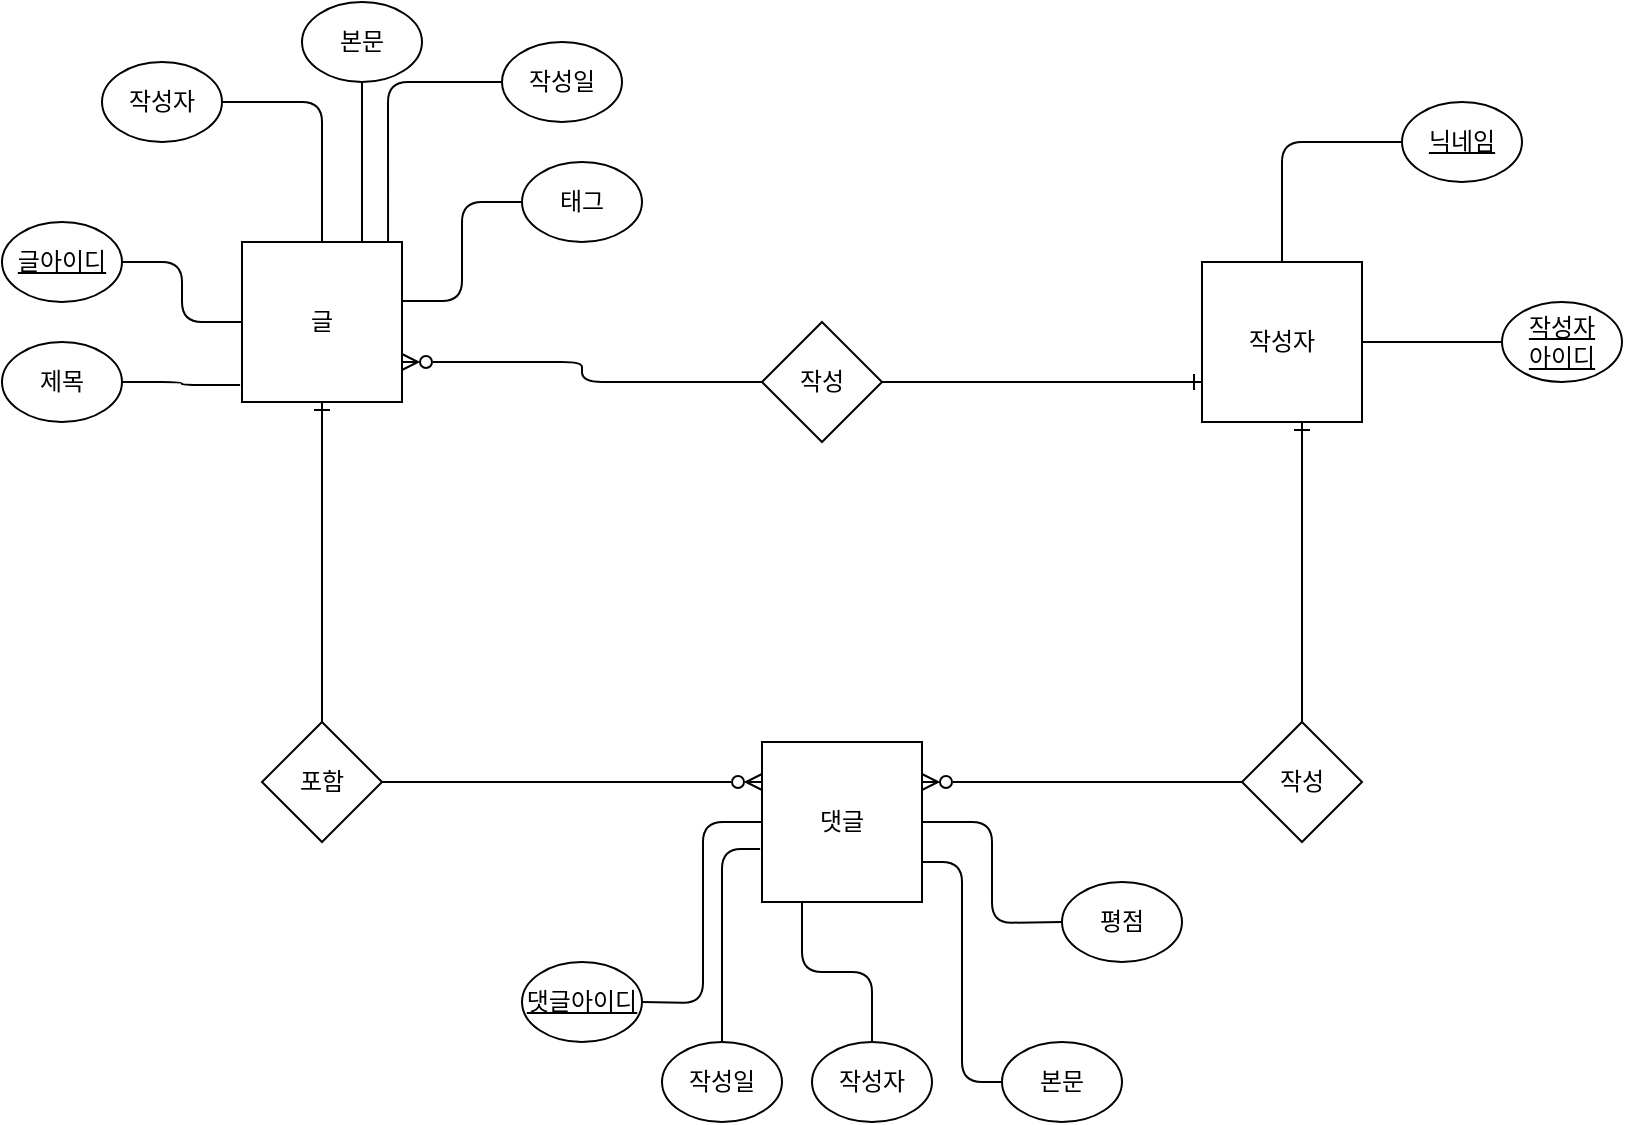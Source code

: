 <mxfile version="20.2.3" type="github">
  <diagram id="R2lEEEUBdFMjLlhIrx00" name="Page-1">
    <mxGraphModel dx="946" dy="614" grid="1" gridSize="10" guides="1" tooltips="1" connect="1" arrows="1" fold="1" page="1" pageScale="1" pageWidth="850" pageHeight="1100" math="0" shadow="0" extFonts="Permanent Marker^https://fonts.googleapis.com/css?family=Permanent+Marker">
      <root>
        <mxCell id="0" />
        <mxCell id="1" parent="0" />
        <mxCell id="WKD1OyBgU3QbN6_qKVtO-1" value="글" style="rounded=0;whiteSpace=wrap;html=1;" vertex="1" parent="1">
          <mxGeometry x="180" y="130" width="80" height="80" as="geometry" />
        </mxCell>
        <mxCell id="WKD1OyBgU3QbN6_qKVtO-5" value="댓글" style="rounded=0;whiteSpace=wrap;html=1;" vertex="1" parent="1">
          <mxGeometry x="440" y="380" width="80" height="80" as="geometry" />
        </mxCell>
        <mxCell id="WKD1OyBgU3QbN6_qKVtO-6" value="작성자" style="rounded=0;whiteSpace=wrap;html=1;" vertex="1" parent="1">
          <mxGeometry x="660" y="140" width="80" height="80" as="geometry" />
        </mxCell>
        <mxCell id="WKD1OyBgU3QbN6_qKVtO-10" style="edgeStyle=orthogonalEdgeStyle;rounded=1;orthogonalLoop=1;jettySize=auto;html=1;entryX=0;entryY=0.5;entryDx=0;entryDy=0;endArrow=none;endFill=0;" edge="1" parent="1" source="WKD1OyBgU3QbN6_qKVtO-8" target="WKD1OyBgU3QbN6_qKVtO-1">
          <mxGeometry relative="1" as="geometry" />
        </mxCell>
        <mxCell id="WKD1OyBgU3QbN6_qKVtO-8" value="&lt;u&gt;글아이디&lt;/u&gt;" style="ellipse;whiteSpace=wrap;html=1;" vertex="1" parent="1">
          <mxGeometry x="60" y="120" width="60" height="40" as="geometry" />
        </mxCell>
        <mxCell id="WKD1OyBgU3QbN6_qKVtO-14" style="edgeStyle=orthogonalEdgeStyle;rounded=1;orthogonalLoop=1;jettySize=auto;html=1;entryX=0;entryY=0.5;entryDx=0;entryDy=0;endArrow=none;endFill=0;" edge="1" parent="1" target="WKD1OyBgU3QbN6_qKVtO-5">
          <mxGeometry relative="1" as="geometry">
            <mxPoint x="380" y="510" as="sourcePoint" />
          </mxGeometry>
        </mxCell>
        <mxCell id="WKD1OyBgU3QbN6_qKVtO-13" value="&lt;u&gt;댓글아이디&lt;/u&gt;" style="ellipse;whiteSpace=wrap;html=1;" vertex="1" parent="1">
          <mxGeometry x="320" y="490" width="60" height="40" as="geometry" />
        </mxCell>
        <mxCell id="WKD1OyBgU3QbN6_qKVtO-51" style="edgeStyle=orthogonalEdgeStyle;rounded=1;orthogonalLoop=1;jettySize=auto;html=1;entryX=1;entryY=0.5;entryDx=0;entryDy=0;endArrow=none;endFill=0;" edge="1" parent="1" source="WKD1OyBgU3QbN6_qKVtO-15" target="WKD1OyBgU3QbN6_qKVtO-6">
          <mxGeometry relative="1" as="geometry" />
        </mxCell>
        <mxCell id="WKD1OyBgU3QbN6_qKVtO-15" value="&lt;u&gt;작성자&lt;br&gt;아이디&lt;/u&gt;" style="ellipse;whiteSpace=wrap;html=1;" vertex="1" parent="1">
          <mxGeometry x="810" y="160" width="60" height="40" as="geometry" />
        </mxCell>
        <mxCell id="WKD1OyBgU3QbN6_qKVtO-20" style="edgeStyle=orthogonalEdgeStyle;orthogonalLoop=1;jettySize=auto;html=1;rounded=1;endArrow=none;endFill=0;" edge="1" parent="1" source="WKD1OyBgU3QbN6_qKVtO-19" target="WKD1OyBgU3QbN6_qKVtO-1">
          <mxGeometry relative="1" as="geometry" />
        </mxCell>
        <mxCell id="WKD1OyBgU3QbN6_qKVtO-19" value="작성자" style="ellipse;whiteSpace=wrap;html=1;" vertex="1" parent="1">
          <mxGeometry x="110" y="40" width="60" height="40" as="geometry" />
        </mxCell>
        <mxCell id="WKD1OyBgU3QbN6_qKVtO-22" style="edgeStyle=orthogonalEdgeStyle;rounded=1;orthogonalLoop=1;jettySize=auto;html=1;entryX=0.25;entryY=1;entryDx=0;entryDy=0;endArrow=none;endFill=0;" edge="1" parent="1" source="WKD1OyBgU3QbN6_qKVtO-21" target="WKD1OyBgU3QbN6_qKVtO-5">
          <mxGeometry relative="1" as="geometry" />
        </mxCell>
        <mxCell id="WKD1OyBgU3QbN6_qKVtO-21" value="작성자" style="ellipse;whiteSpace=wrap;html=1;" vertex="1" parent="1">
          <mxGeometry x="465" y="530" width="60" height="40" as="geometry" />
        </mxCell>
        <mxCell id="WKD1OyBgU3QbN6_qKVtO-25" style="edgeStyle=orthogonalEdgeStyle;rounded=1;orthogonalLoop=1;jettySize=auto;html=1;entryX=1;entryY=0.369;entryDx=0;entryDy=0;entryPerimeter=0;endArrow=none;endFill=0;" edge="1" parent="1" source="WKD1OyBgU3QbN6_qKVtO-24" target="WKD1OyBgU3QbN6_qKVtO-1">
          <mxGeometry relative="1" as="geometry">
            <mxPoint x="290" y="160" as="targetPoint" />
          </mxGeometry>
        </mxCell>
        <mxCell id="WKD1OyBgU3QbN6_qKVtO-24" value="태그" style="ellipse;whiteSpace=wrap;html=1;" vertex="1" parent="1">
          <mxGeometry x="320" y="90" width="60" height="40" as="geometry" />
        </mxCell>
        <mxCell id="WKD1OyBgU3QbN6_qKVtO-27" style="edgeStyle=orthogonalEdgeStyle;rounded=1;orthogonalLoop=1;jettySize=auto;html=1;entryX=1;entryY=0.5;entryDx=0;entryDy=0;endArrow=none;endFill=0;" edge="1" parent="1" target="WKD1OyBgU3QbN6_qKVtO-5">
          <mxGeometry relative="1" as="geometry">
            <mxPoint x="590" y="470" as="sourcePoint" />
          </mxGeometry>
        </mxCell>
        <mxCell id="WKD1OyBgU3QbN6_qKVtO-26" value="평점" style="ellipse;whiteSpace=wrap;html=1;" vertex="1" parent="1">
          <mxGeometry x="590" y="450" width="60" height="40" as="geometry" />
        </mxCell>
        <mxCell id="WKD1OyBgU3QbN6_qKVtO-32" style="edgeStyle=orthogonalEdgeStyle;rounded=1;orthogonalLoop=1;jettySize=auto;html=1;entryX=0.75;entryY=0;entryDx=0;entryDy=0;endArrow=none;endFill=0;" edge="1" parent="1" source="WKD1OyBgU3QbN6_qKVtO-29" target="WKD1OyBgU3QbN6_qKVtO-1">
          <mxGeometry relative="1" as="geometry" />
        </mxCell>
        <mxCell id="WKD1OyBgU3QbN6_qKVtO-29" value="본문" style="ellipse;whiteSpace=wrap;html=1;" vertex="1" parent="1">
          <mxGeometry x="210" y="10" width="60" height="40" as="geometry" />
        </mxCell>
        <mxCell id="WKD1OyBgU3QbN6_qKVtO-31" style="edgeStyle=orthogonalEdgeStyle;rounded=1;orthogonalLoop=1;jettySize=auto;html=1;entryX=-0.012;entryY=0.894;entryDx=0;entryDy=0;entryPerimeter=0;endArrow=none;endFill=0;" edge="1" parent="1" source="WKD1OyBgU3QbN6_qKVtO-30" target="WKD1OyBgU3QbN6_qKVtO-1">
          <mxGeometry relative="1" as="geometry" />
        </mxCell>
        <mxCell id="WKD1OyBgU3QbN6_qKVtO-30" value="제목" style="ellipse;whiteSpace=wrap;html=1;" vertex="1" parent="1">
          <mxGeometry x="60" y="180" width="60" height="40" as="geometry" />
        </mxCell>
        <mxCell id="WKD1OyBgU3QbN6_qKVtO-36" style="edgeStyle=orthogonalEdgeStyle;rounded=1;orthogonalLoop=1;jettySize=auto;html=1;entryX=-0.012;entryY=0.669;entryDx=0;entryDy=0;entryPerimeter=0;endArrow=none;endFill=0;" edge="1" parent="1" source="WKD1OyBgU3QbN6_qKVtO-33" target="WKD1OyBgU3QbN6_qKVtO-5">
          <mxGeometry relative="1" as="geometry" />
        </mxCell>
        <mxCell id="WKD1OyBgU3QbN6_qKVtO-33" value="작성일" style="ellipse;whiteSpace=wrap;html=1;" vertex="1" parent="1">
          <mxGeometry x="390" y="530" width="60" height="40" as="geometry" />
        </mxCell>
        <mxCell id="WKD1OyBgU3QbN6_qKVtO-35" style="edgeStyle=orthogonalEdgeStyle;rounded=1;orthogonalLoop=1;jettySize=auto;html=1;entryX=1;entryY=0.75;entryDx=0;entryDy=0;endArrow=none;endFill=0;" edge="1" parent="1" source="WKD1OyBgU3QbN6_qKVtO-34" target="WKD1OyBgU3QbN6_qKVtO-5">
          <mxGeometry relative="1" as="geometry" />
        </mxCell>
        <mxCell id="WKD1OyBgU3QbN6_qKVtO-34" value="본문" style="ellipse;whiteSpace=wrap;html=1;" vertex="1" parent="1">
          <mxGeometry x="560" y="530" width="60" height="40" as="geometry" />
        </mxCell>
        <mxCell id="WKD1OyBgU3QbN6_qKVtO-38" style="edgeStyle=orthogonalEdgeStyle;rounded=1;orthogonalLoop=1;jettySize=auto;html=1;entryX=0.5;entryY=0;entryDx=0;entryDy=0;endArrow=none;endFill=0;" edge="1" parent="1" source="WKD1OyBgU3QbN6_qKVtO-37" target="WKD1OyBgU3QbN6_qKVtO-6">
          <mxGeometry relative="1" as="geometry" />
        </mxCell>
        <mxCell id="WKD1OyBgU3QbN6_qKVtO-37" value="&lt;u&gt;닉네임&lt;/u&gt;" style="ellipse;whiteSpace=wrap;html=1;" vertex="1" parent="1">
          <mxGeometry x="760" y="60" width="60" height="40" as="geometry" />
        </mxCell>
        <mxCell id="WKD1OyBgU3QbN6_qKVtO-40" style="edgeStyle=orthogonalEdgeStyle;rounded=1;orthogonalLoop=1;jettySize=auto;html=1;entryX=0.913;entryY=0;entryDx=0;entryDy=0;entryPerimeter=0;endArrow=none;endFill=0;" edge="1" parent="1" source="WKD1OyBgU3QbN6_qKVtO-39" target="WKD1OyBgU3QbN6_qKVtO-1">
          <mxGeometry relative="1" as="geometry" />
        </mxCell>
        <mxCell id="WKD1OyBgU3QbN6_qKVtO-39" value="작성일" style="ellipse;whiteSpace=wrap;html=1;" vertex="1" parent="1">
          <mxGeometry x="310" y="30" width="60" height="40" as="geometry" />
        </mxCell>
        <mxCell id="WKD1OyBgU3QbN6_qKVtO-43" style="edgeStyle=orthogonalEdgeStyle;rounded=1;orthogonalLoop=1;jettySize=auto;html=1;entryX=0.5;entryY=1;entryDx=0;entryDy=0;endArrow=ERone;endFill=0;startArrow=none;startFill=0;" edge="1" parent="1" source="WKD1OyBgU3QbN6_qKVtO-42" target="WKD1OyBgU3QbN6_qKVtO-1">
          <mxGeometry relative="1" as="geometry" />
        </mxCell>
        <mxCell id="WKD1OyBgU3QbN6_qKVtO-44" style="edgeStyle=orthogonalEdgeStyle;rounded=1;orthogonalLoop=1;jettySize=auto;html=1;entryX=0;entryY=0.25;entryDx=0;entryDy=0;endArrow=ERzeroToMany;endFill=0;startArrow=none;startFill=0;" edge="1" parent="1" source="WKD1OyBgU3QbN6_qKVtO-42" target="WKD1OyBgU3QbN6_qKVtO-5">
          <mxGeometry relative="1" as="geometry" />
        </mxCell>
        <mxCell id="WKD1OyBgU3QbN6_qKVtO-42" value="포함" style="rhombus;whiteSpace=wrap;html=1;" vertex="1" parent="1">
          <mxGeometry x="190" y="370" width="60" height="60" as="geometry" />
        </mxCell>
        <mxCell id="WKD1OyBgU3QbN6_qKVtO-47" style="edgeStyle=orthogonalEdgeStyle;rounded=1;orthogonalLoop=1;jettySize=auto;html=1;entryX=0;entryY=0.75;entryDx=0;entryDy=0;endArrow=ERone;endFill=0;" edge="1" parent="1" source="WKD1OyBgU3QbN6_qKVtO-45" target="WKD1OyBgU3QbN6_qKVtO-6">
          <mxGeometry relative="1" as="geometry">
            <Array as="points" />
          </mxGeometry>
        </mxCell>
        <mxCell id="WKD1OyBgU3QbN6_qKVtO-54" style="edgeStyle=orthogonalEdgeStyle;rounded=1;orthogonalLoop=1;jettySize=auto;html=1;entryX=1;entryY=0.75;entryDx=0;entryDy=0;endArrow=ERzeroToMany;endFill=0;" edge="1" parent="1" source="WKD1OyBgU3QbN6_qKVtO-45" target="WKD1OyBgU3QbN6_qKVtO-1">
          <mxGeometry relative="1" as="geometry" />
        </mxCell>
        <mxCell id="WKD1OyBgU3QbN6_qKVtO-45" value="작성" style="rhombus;whiteSpace=wrap;html=1;" vertex="1" parent="1">
          <mxGeometry x="440" y="170" width="60" height="60" as="geometry" />
        </mxCell>
        <mxCell id="WKD1OyBgU3QbN6_qKVtO-49" style="edgeStyle=orthogonalEdgeStyle;rounded=1;orthogonalLoop=1;jettySize=auto;html=1;entryX=0.625;entryY=1;entryDx=0;entryDy=0;entryPerimeter=0;endArrow=ERone;endFill=0;" edge="1" parent="1" source="WKD1OyBgU3QbN6_qKVtO-48" target="WKD1OyBgU3QbN6_qKVtO-6">
          <mxGeometry relative="1" as="geometry" />
        </mxCell>
        <mxCell id="WKD1OyBgU3QbN6_qKVtO-50" style="edgeStyle=orthogonalEdgeStyle;rounded=1;orthogonalLoop=1;jettySize=auto;html=1;entryX=1;entryY=0.25;entryDx=0;entryDy=0;endArrow=ERzeroToMany;endFill=0;startArrow=none;startFill=0;" edge="1" parent="1" source="WKD1OyBgU3QbN6_qKVtO-48" target="WKD1OyBgU3QbN6_qKVtO-5">
          <mxGeometry relative="1" as="geometry" />
        </mxCell>
        <mxCell id="WKD1OyBgU3QbN6_qKVtO-48" value="작성" style="rhombus;whiteSpace=wrap;html=1;" vertex="1" parent="1">
          <mxGeometry x="680" y="370" width="60" height="60" as="geometry" />
        </mxCell>
      </root>
    </mxGraphModel>
  </diagram>
</mxfile>
